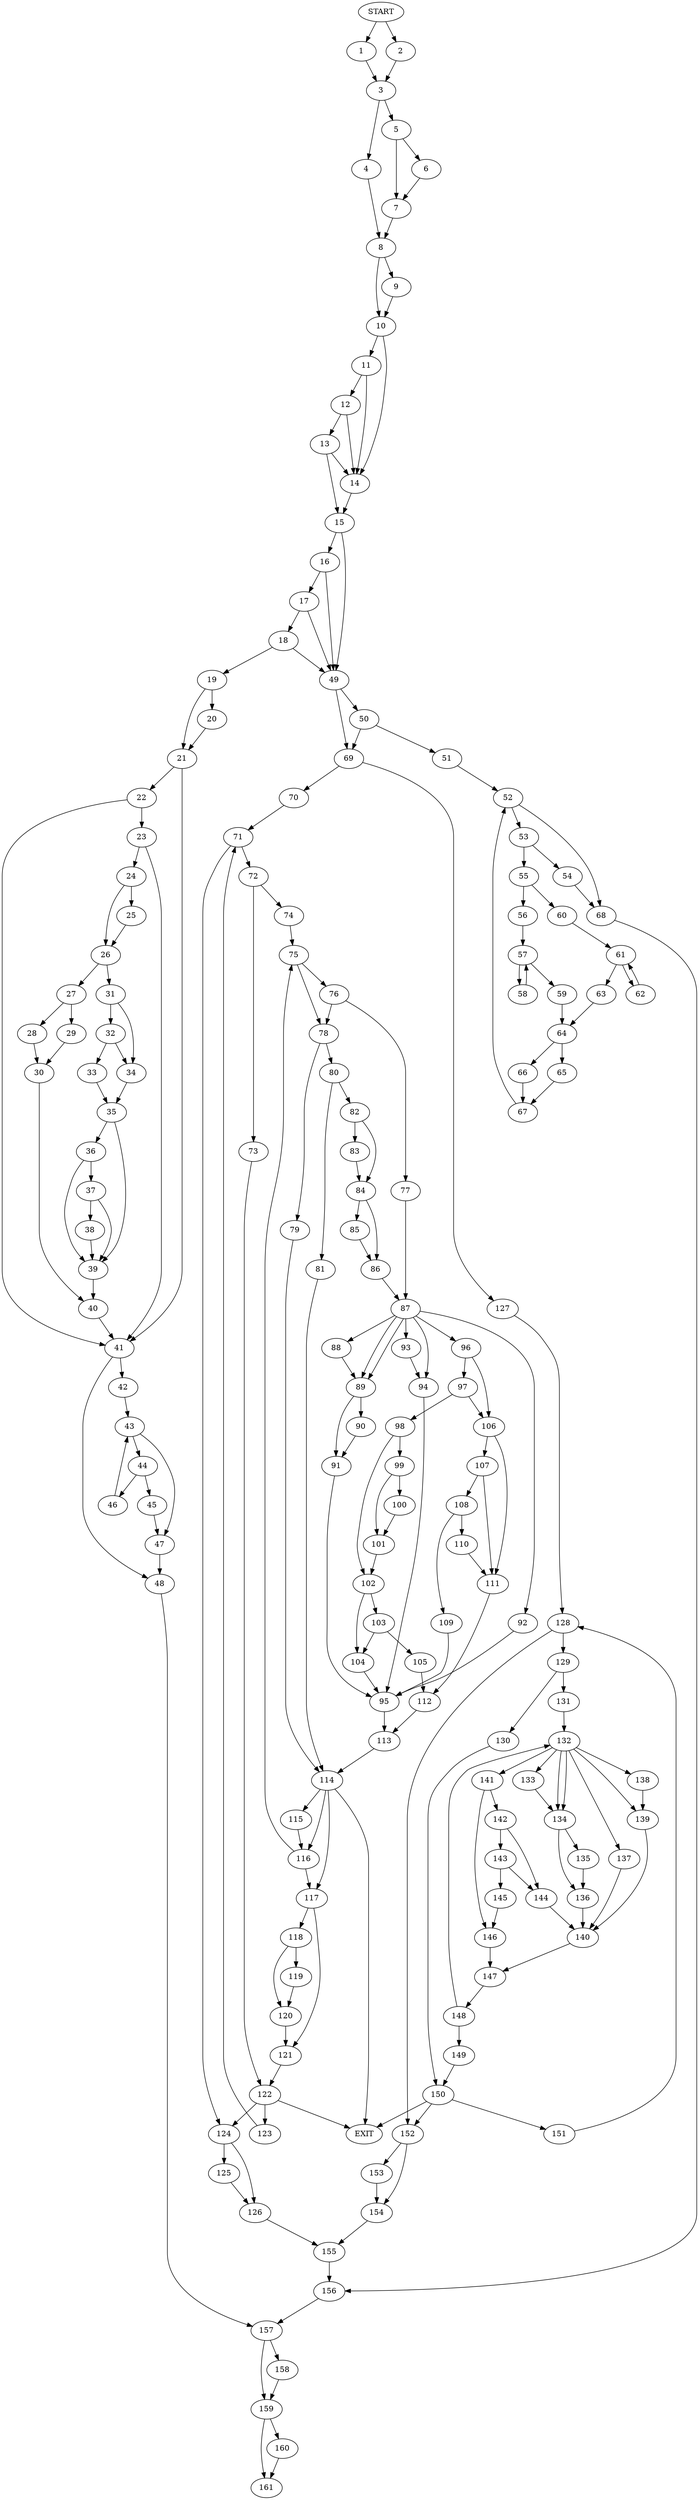 digraph { 
0 [label="START"];
1;
2;
3;
4;
5;
6;
7;
8;
9;
10;
11;
12;
13;
14;
15;
16;
17;
18;
19;
20;
21;
22;
23;
24;
25;
26;
27;
28;
29;
30;
31;
32;
33;
34;
35;
36;
37;
38;
39;
40;
41;
42;
43;
44;
45;
46;
47;
48;
49;
50;
51;
52;
53;
54;
55;
56;
57;
58;
59;
60;
61;
62;
63;
64;
65;
66;
67;
68;
69;
70;
71;
72;
73;
74;
75;
76;
77;
78;
79;
80;
81;
82;
83;
84;
85;
86;
87;
88;
89;
90;
91;
92;
93;
94;
95;
96;
97;
98;
99;
100;
101;
102;
103;
104;
105;
106;
107;
108;
109;
110;
111;
112;
113;
114;
115;
116;
117;
118;
119;
120;
121;
122;
123;
124;
125;
126;
127;
128;
129;
130;
131;
132;
133;
134;
135;
136;
137;
138;
139;
140;
141;
142;
143;
144;
145;
146;
147;
148;
149;
150;
151;
152;
153;
154;
155;
156;
157;
158;
159;
160;
161;
162[label="EXIT"];
0 -> 1;
0 -> 2;
1 -> 3;
2 -> 3;
3 -> 4;
3 -> 5;
4 -> 8;
5 -> 7;
5 -> 6;
6 -> 7;
7 -> 8;
8 -> 10;
8 -> 9;
9 -> 10;
10 -> 11;
10 -> 14;
11 -> 14;
11 -> 12;
12 -> 14;
12 -> 13;
13 -> 14;
13 -> 15;
14 -> 15;
15 -> 16;
15 -> 49;
16 -> 49;
16 -> 17;
17 -> 49;
17 -> 18;
18 -> 49;
18 -> 19;
19 -> 20;
19 -> 21;
20 -> 21;
21 -> 41;
21 -> 22;
22 -> 23;
22 -> 41;
23 -> 24;
23 -> 41;
24 -> 25;
24 -> 26;
25 -> 26;
26 -> 27;
26 -> 31;
27 -> 28;
27 -> 29;
28 -> 30;
29 -> 30;
30 -> 40;
31 -> 32;
31 -> 34;
32 -> 33;
32 -> 34;
33 -> 35;
34 -> 35;
35 -> 36;
35 -> 39;
36 -> 37;
36 -> 39;
37 -> 38;
37 -> 39;
38 -> 39;
39 -> 40;
40 -> 41;
41 -> 48;
41 -> 42;
42 -> 43;
43 -> 44;
43 -> 47;
44 -> 45;
44 -> 46;
45 -> 47;
46 -> 43;
47 -> 48;
48 -> 157;
49 -> 69;
49 -> 50;
50 -> 69;
50 -> 51;
51 -> 52;
52 -> 53;
52 -> 68;
53 -> 54;
53 -> 55;
54 -> 68;
55 -> 60;
55 -> 56;
56 -> 57;
57 -> 58;
57 -> 59;
58 -> 57;
59 -> 64;
60 -> 61;
61 -> 62;
61 -> 63;
62 -> 61;
63 -> 64;
64 -> 65;
64 -> 66;
65 -> 67;
66 -> 67;
67 -> 52;
68 -> 156;
69 -> 70;
69 -> 127;
70 -> 71;
71 -> 72;
71 -> 124;
72 -> 73;
72 -> 74;
73 -> 122;
74 -> 75;
75 -> 78;
75 -> 76;
76 -> 77;
76 -> 78;
77 -> 87;
78 -> 79;
78 -> 80;
79 -> 114;
80 -> 81;
80 -> 82;
81 -> 114;
82 -> 83;
82 -> 84;
83 -> 84;
84 -> 85;
84 -> 86;
85 -> 86;
86 -> 87;
87 -> 96;
87 -> 88;
87:s2 -> 89;
87:s3 -> 89;
87:s4 -> 92;
87:s5 -> 93;
87:s6 -> 94;
88 -> 89;
89 -> 90;
89 -> 91;
90 -> 91;
91 -> 95;
92 -> 95;
93 -> 94;
94 -> 95;
95 -> 113;
96 -> 97;
96 -> 106;
97 -> 98;
97 -> 106;
98 -> 99;
98 -> 102;
99 -> 100;
99 -> 101;
100 -> 101;
101 -> 102;
102 -> 104;
102 -> 103;
103 -> 104;
103 -> 105;
104 -> 95;
105 -> 112;
106 -> 111;
106 -> 107;
107 -> 108;
107 -> 111;
108 -> 109;
108 -> 110;
109 -> 95;
110 -> 111;
111 -> 112;
112 -> 113;
113 -> 114;
114 -> 162;
114 -> 115;
114:s2 -> 117;
114:s3 -> 116;
115 -> 116;
116 -> 75;
116 -> 117;
117 -> 118;
117 -> 121;
118 -> 119;
118 -> 120;
119 -> 120;
120 -> 121;
121 -> 122;
122 -> 162;
122 -> 123;
122:s2 -> 124;
123 -> 71;
124 -> 125;
124 -> 126;
125 -> 126;
126 -> 155;
127 -> 128;
128 -> 129;
128 -> 152;
129 -> 130;
129 -> 131;
130 -> 150;
131 -> 132;
132 -> 141;
132 -> 133;
132:s2 -> 134;
132:s3 -> 134;
132:s4 -> 137;
132:s5 -> 138;
132:s6 -> 139;
133 -> 134;
134 -> 135;
134 -> 136;
135 -> 136;
136 -> 140;
137 -> 140;
138 -> 139;
139 -> 140;
140 -> 147;
141 -> 142;
141 -> 146;
142 -> 144;
142 -> 143;
143 -> 144;
143 -> 145;
144 -> 140;
145 -> 146;
146 -> 147;
147 -> 148;
148 -> 132;
148 -> 149;
149 -> 150;
150 -> 162;
150 -> 151;
150:s2 -> 152;
151 -> 128;
152 -> 153;
152 -> 154;
153 -> 154;
154 -> 155;
155 -> 156;
156 -> 157;
157 -> 158;
157 -> 159;
158 -> 159;
159 -> 160;
159 -> 161;
160 -> 161;
}